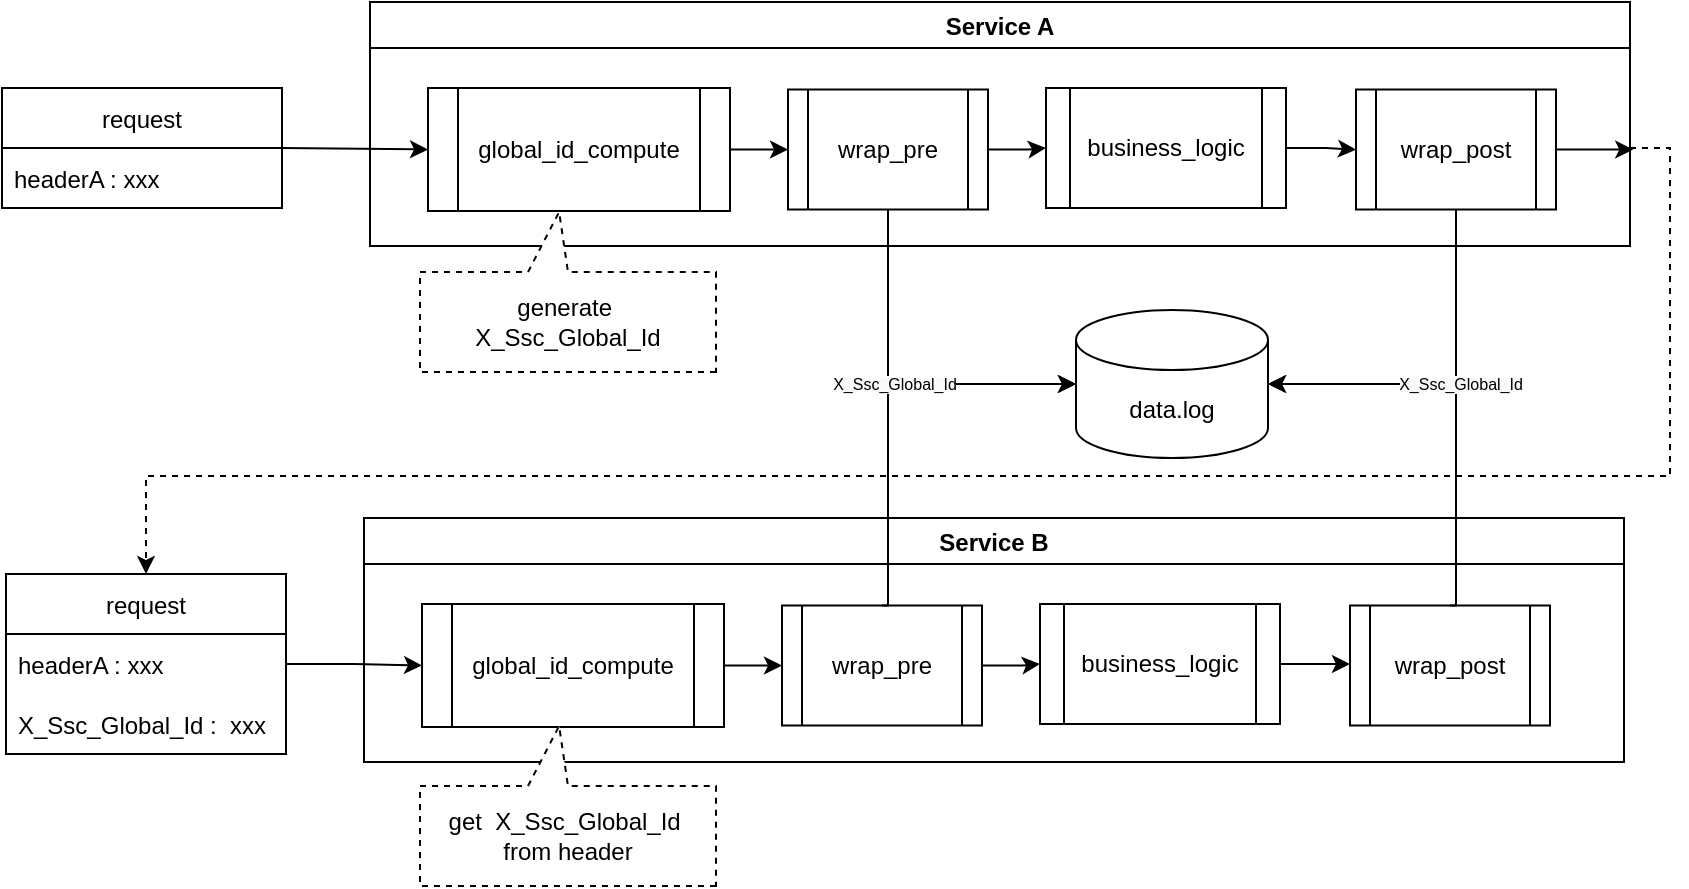 <mxfile version="17.4.6" type="github">
  <diagram id="QvDF3mbYiKVMr7kdvqhT" name="Page-1">
    <mxGraphModel dx="983" dy="548" grid="0" gridSize="10" guides="1" tooltips="1" connect="1" arrows="1" fold="1" page="1" pageScale="1" pageWidth="1169" pageHeight="827" math="0" shadow="0">
      <root>
        <mxCell id="0" />
        <mxCell id="1" parent="0" />
        <mxCell id="o8WecB8PrewY6XZWQQZf-48" style="edgeStyle=orthogonalEdgeStyle;rounded=0;orthogonalLoop=1;jettySize=auto;html=1;entryX=0.5;entryY=0;entryDx=0;entryDy=0;fontSize=8;dashed=1;" parent="1" target="o8WecB8PrewY6XZWQQZf-40" edge="1">
          <mxGeometry relative="1" as="geometry">
            <mxPoint x="903" y="337" as="sourcePoint" />
            <Array as="points">
              <mxPoint x="923" y="337" />
              <mxPoint x="923" y="501" />
              <mxPoint x="161" y="501" />
            </Array>
          </mxGeometry>
        </mxCell>
        <mxCell id="o8WecB8PrewY6XZWQQZf-1" value="Service A" style="swimlane;" parent="1" vertex="1">
          <mxGeometry x="273" y="264" width="630" height="122" as="geometry" />
        </mxCell>
        <mxCell id="o8WecB8PrewY6XZWQQZf-31" style="edgeStyle=orthogonalEdgeStyle;rounded=0;orthogonalLoop=1;jettySize=auto;html=1;exitX=1;exitY=0.5;exitDx=0;exitDy=0;entryX=0;entryY=0.5;entryDx=0;entryDy=0;" parent="o8WecB8PrewY6XZWQQZf-1" source="o8WecB8PrewY6XZWQQZf-11" target="o8WecB8PrewY6XZWQQZf-12" edge="1">
          <mxGeometry relative="1" as="geometry" />
        </mxCell>
        <mxCell id="o8WecB8PrewY6XZWQQZf-11" value="global_id_compute" style="shape=process;whiteSpace=wrap;html=1;backgroundOutline=1;" parent="o8WecB8PrewY6XZWQQZf-1" vertex="1">
          <mxGeometry x="29" y="43" width="151" height="61.5" as="geometry" />
        </mxCell>
        <mxCell id="o8WecB8PrewY6XZWQQZf-32" style="edgeStyle=orthogonalEdgeStyle;rounded=0;orthogonalLoop=1;jettySize=auto;html=1;exitX=1;exitY=0.5;exitDx=0;exitDy=0;" parent="o8WecB8PrewY6XZWQQZf-1" source="o8WecB8PrewY6XZWQQZf-12" target="o8WecB8PrewY6XZWQQZf-13" edge="1">
          <mxGeometry relative="1" as="geometry" />
        </mxCell>
        <mxCell id="o8WecB8PrewY6XZWQQZf-12" value="wrap_pre" style="shape=process;whiteSpace=wrap;html=1;backgroundOutline=1;" parent="o8WecB8PrewY6XZWQQZf-1" vertex="1">
          <mxGeometry x="209" y="43.75" width="100" height="60" as="geometry" />
        </mxCell>
        <mxCell id="o8WecB8PrewY6XZWQQZf-33" style="edgeStyle=orthogonalEdgeStyle;rounded=0;orthogonalLoop=1;jettySize=auto;html=1;exitX=1;exitY=0.5;exitDx=0;exitDy=0;" parent="o8WecB8PrewY6XZWQQZf-1" source="o8WecB8PrewY6XZWQQZf-13" target="o8WecB8PrewY6XZWQQZf-14" edge="1">
          <mxGeometry relative="1" as="geometry" />
        </mxCell>
        <mxCell id="o8WecB8PrewY6XZWQQZf-13" value="business_logic" style="shape=process;whiteSpace=wrap;html=1;backgroundOutline=1;" parent="o8WecB8PrewY6XZWQQZf-1" vertex="1">
          <mxGeometry x="338" y="43" width="120" height="60" as="geometry" />
        </mxCell>
        <mxCell id="o8WecB8PrewY6XZWQQZf-14" value="wrap_post" style="shape=process;whiteSpace=wrap;html=1;backgroundOutline=1;" parent="o8WecB8PrewY6XZWQQZf-1" vertex="1">
          <mxGeometry x="493" y="43.75" width="100" height="60" as="geometry" />
        </mxCell>
        <mxCell id="o8WecB8PrewY6XZWQQZf-15" value="data.log" style="shape=cylinder3;whiteSpace=wrap;html=1;boundedLbl=1;backgroundOutline=1;size=15;" parent="1" vertex="1">
          <mxGeometry x="626" y="418" width="96" height="74" as="geometry" />
        </mxCell>
        <mxCell id="o8WecB8PrewY6XZWQQZf-16" value="Service B" style="swimlane;" parent="1" vertex="1">
          <mxGeometry x="270" y="522" width="630" height="122" as="geometry" />
        </mxCell>
        <mxCell id="o8WecB8PrewY6XZWQQZf-45" style="edgeStyle=orthogonalEdgeStyle;rounded=0;orthogonalLoop=1;jettySize=auto;html=1;exitX=1;exitY=0.5;exitDx=0;exitDy=0;entryX=0;entryY=0.5;entryDx=0;entryDy=0;fontSize=8;" parent="o8WecB8PrewY6XZWQQZf-16" source="o8WecB8PrewY6XZWQQZf-17" target="o8WecB8PrewY6XZWQQZf-18" edge="1">
          <mxGeometry relative="1" as="geometry" />
        </mxCell>
        <mxCell id="o8WecB8PrewY6XZWQQZf-17" value="global_id_compute" style="shape=process;whiteSpace=wrap;html=1;backgroundOutline=1;" parent="o8WecB8PrewY6XZWQQZf-16" vertex="1">
          <mxGeometry x="29" y="43" width="151" height="61.5" as="geometry" />
        </mxCell>
        <mxCell id="o8WecB8PrewY6XZWQQZf-46" style="edgeStyle=orthogonalEdgeStyle;rounded=0;orthogonalLoop=1;jettySize=auto;html=1;exitX=1;exitY=0.5;exitDx=0;exitDy=0;fontSize=8;" parent="o8WecB8PrewY6XZWQQZf-16" source="o8WecB8PrewY6XZWQQZf-18" target="o8WecB8PrewY6XZWQQZf-19" edge="1">
          <mxGeometry relative="1" as="geometry" />
        </mxCell>
        <mxCell id="o8WecB8PrewY6XZWQQZf-18" value="wrap_pre" style="shape=process;whiteSpace=wrap;html=1;backgroundOutline=1;" parent="o8WecB8PrewY6XZWQQZf-16" vertex="1">
          <mxGeometry x="209" y="43.75" width="100" height="60" as="geometry" />
        </mxCell>
        <mxCell id="o8WecB8PrewY6XZWQQZf-47" style="edgeStyle=orthogonalEdgeStyle;rounded=0;orthogonalLoop=1;jettySize=auto;html=1;exitX=1;exitY=0.5;exitDx=0;exitDy=0;entryX=0;entryY=0.5;entryDx=0;entryDy=0;fontSize=8;" parent="o8WecB8PrewY6XZWQQZf-16" source="o8WecB8PrewY6XZWQQZf-19" target="o8WecB8PrewY6XZWQQZf-20" edge="1">
          <mxGeometry relative="1" as="geometry" />
        </mxCell>
        <mxCell id="o8WecB8PrewY6XZWQQZf-19" value="business_logic" style="shape=process;whiteSpace=wrap;html=1;backgroundOutline=1;" parent="o8WecB8PrewY6XZWQQZf-16" vertex="1">
          <mxGeometry x="338" y="43" width="120" height="60" as="geometry" />
        </mxCell>
        <mxCell id="o8WecB8PrewY6XZWQQZf-20" value="wrap_post" style="shape=process;whiteSpace=wrap;html=1;backgroundOutline=1;" parent="o8WecB8PrewY6XZWQQZf-16" vertex="1">
          <mxGeometry x="493" y="43.75" width="100" height="60" as="geometry" />
        </mxCell>
        <mxCell id="o8WecB8PrewY6XZWQQZf-21" style="edgeStyle=orthogonalEdgeStyle;rounded=0;orthogonalLoop=1;jettySize=auto;html=1;exitX=0.5;exitY=1;exitDx=0;exitDy=0;entryX=0;entryY=0.5;entryDx=0;entryDy=0;entryPerimeter=0;" parent="1" source="o8WecB8PrewY6XZWQQZf-12" target="o8WecB8PrewY6XZWQQZf-15" edge="1">
          <mxGeometry relative="1" as="geometry" />
        </mxCell>
        <mxCell id="o8WecB8PrewY6XZWQQZf-23" style="edgeStyle=orthogonalEdgeStyle;rounded=0;orthogonalLoop=1;jettySize=auto;html=1;exitX=0.5;exitY=1;exitDx=0;exitDy=0;entryX=1;entryY=0.5;entryDx=0;entryDy=0;entryPerimeter=0;" parent="1" source="o8WecB8PrewY6XZWQQZf-14" target="o8WecB8PrewY6XZWQQZf-15" edge="1">
          <mxGeometry relative="1" as="geometry" />
        </mxCell>
        <mxCell id="o8WecB8PrewY6XZWQQZf-25" value="request" style="swimlane;fontStyle=0;childLayout=stackLayout;horizontal=1;startSize=30;horizontalStack=0;resizeParent=1;resizeParentMax=0;resizeLast=0;collapsible=1;marginBottom=0;" parent="1" vertex="1">
          <mxGeometry x="89" y="307" width="140" height="60" as="geometry" />
        </mxCell>
        <mxCell id="o8WecB8PrewY6XZWQQZf-26" value="headerA : xxx" style="text;strokeColor=none;fillColor=none;align=left;verticalAlign=middle;spacingLeft=4;spacingRight=4;overflow=hidden;points=[[0,0.5],[1,0.5]];portConstraint=eastwest;rotatable=0;" parent="o8WecB8PrewY6XZWQQZf-25" vertex="1">
          <mxGeometry y="30" width="140" height="30" as="geometry" />
        </mxCell>
        <mxCell id="o8WecB8PrewY6XZWQQZf-30" value="" style="endArrow=classic;html=1;rounded=0;exitX=1;exitY=0.5;exitDx=0;exitDy=0;entryX=0;entryY=0.5;entryDx=0;entryDy=0;" parent="1" source="o8WecB8PrewY6XZWQQZf-25" target="o8WecB8PrewY6XZWQQZf-11" edge="1">
          <mxGeometry width="50" height="50" relative="1" as="geometry">
            <mxPoint x="722" y="529" as="sourcePoint" />
            <mxPoint x="772" y="479" as="targetPoint" />
          </mxGeometry>
        </mxCell>
        <mxCell id="o8WecB8PrewY6XZWQQZf-34" value="generate&amp;nbsp; X_Ssc_Global_Id" style="shape=callout;whiteSpace=wrap;html=1;perimeter=calloutPerimeter;position2=0.53;direction=west;dashed=1;" parent="1" vertex="1">
          <mxGeometry x="298" y="369" width="148" height="80" as="geometry" />
        </mxCell>
        <mxCell id="o8WecB8PrewY6XZWQQZf-36" style="edgeStyle=orthogonalEdgeStyle;rounded=0;orthogonalLoop=1;jettySize=auto;html=1;exitX=0.5;exitY=0;exitDx=0;exitDy=0;entryX=0;entryY=0.5;entryDx=0;entryDy=0;entryPerimeter=0;" parent="1" source="o8WecB8PrewY6XZWQQZf-18" target="o8WecB8PrewY6XZWQQZf-15" edge="1">
          <mxGeometry relative="1" as="geometry">
            <Array as="points">
              <mxPoint x="532" y="566" />
              <mxPoint x="532" y="455" />
            </Array>
          </mxGeometry>
        </mxCell>
        <mxCell id="9QFjrALhcsPB4FAWv0F0-1" value="&lt;span style=&quot;background-color: rgb(248 , 249 , 250)&quot;&gt;&lt;font style=&quot;font-size: 8px&quot;&gt;X_Ssc_Global_Id&lt;/font&gt;&lt;/span&gt;" style="edgeLabel;html=1;align=center;verticalAlign=middle;resizable=0;points=[];fontColor=#000000;fontSize=7;" vertex="1" connectable="0" parent="o8WecB8PrewY6XZWQQZf-36">
          <mxGeometry x="0.495" y="2" relative="1" as="geometry">
            <mxPoint x="-39" y="2" as="offset" />
          </mxGeometry>
        </mxCell>
        <mxCell id="o8WecB8PrewY6XZWQQZf-37" style="edgeStyle=orthogonalEdgeStyle;rounded=0;orthogonalLoop=1;jettySize=auto;html=1;exitX=0.5;exitY=0;exitDx=0;exitDy=0;entryX=1;entryY=0.5;entryDx=0;entryDy=0;entryPerimeter=0;" parent="1" source="o8WecB8PrewY6XZWQQZf-20" target="o8WecB8PrewY6XZWQQZf-15" edge="1">
          <mxGeometry relative="1" as="geometry">
            <Array as="points">
              <mxPoint x="816" y="566" />
              <mxPoint x="816" y="455" />
            </Array>
          </mxGeometry>
        </mxCell>
        <mxCell id="o8WecB8PrewY6XZWQQZf-40" value="request" style="swimlane;fontStyle=0;childLayout=stackLayout;horizontal=1;startSize=30;horizontalStack=0;resizeParent=1;resizeParentMax=0;resizeLast=0;collapsible=1;marginBottom=0;" parent="1" vertex="1">
          <mxGeometry x="91" y="550" width="140" height="90" as="geometry" />
        </mxCell>
        <mxCell id="o8WecB8PrewY6XZWQQZf-41" value="headerA : xxx" style="text;strokeColor=none;fillColor=none;align=left;verticalAlign=middle;spacingLeft=4;spacingRight=4;overflow=hidden;points=[[0,0.5],[1,0.5]];portConstraint=eastwest;rotatable=0;" parent="o8WecB8PrewY6XZWQQZf-40" vertex="1">
          <mxGeometry y="30" width="140" height="30" as="geometry" />
        </mxCell>
        <mxCell id="o8WecB8PrewY6XZWQQZf-43" value="X_Ssc_Global_Id :  xxx" style="text;strokeColor=none;fillColor=none;align=left;verticalAlign=middle;spacingLeft=4;spacingRight=4;overflow=hidden;points=[[0,0.5],[1,0.5]];portConstraint=eastwest;rotatable=0;" parent="o8WecB8PrewY6XZWQQZf-40" vertex="1">
          <mxGeometry y="60" width="140" height="30" as="geometry" />
        </mxCell>
        <mxCell id="o8WecB8PrewY6XZWQQZf-44" style="edgeStyle=orthogonalEdgeStyle;rounded=0;orthogonalLoop=1;jettySize=auto;html=1;exitX=1;exitY=0.5;exitDx=0;exitDy=0;entryX=0;entryY=0.5;entryDx=0;entryDy=0;fontSize=8;" parent="1" source="o8WecB8PrewY6XZWQQZf-41" target="o8WecB8PrewY6XZWQQZf-17" edge="1">
          <mxGeometry relative="1" as="geometry" />
        </mxCell>
        <mxCell id="o8WecB8PrewY6XZWQQZf-49" style="edgeStyle=orthogonalEdgeStyle;rounded=0;orthogonalLoop=1;jettySize=auto;html=1;exitX=1;exitY=0.5;exitDx=0;exitDy=0;fontSize=8;" parent="1" source="o8WecB8PrewY6XZWQQZf-14" edge="1">
          <mxGeometry relative="1" as="geometry">
            <mxPoint x="904.6" y="337.8" as="targetPoint" />
          </mxGeometry>
        </mxCell>
        <mxCell id="o8WecB8PrewY6XZWQQZf-50" value="get&amp;nbsp; X_Ssc_Global_Id&amp;nbsp;&lt;br&gt;from header" style="shape=callout;whiteSpace=wrap;html=1;perimeter=calloutPerimeter;position2=0.53;direction=west;dashed=1;" parent="1" vertex="1">
          <mxGeometry x="298" y="626" width="148" height="80" as="geometry" />
        </mxCell>
        <mxCell id="9QFjrALhcsPB4FAWv0F0-2" value="&lt;span style=&quot;background-color: rgb(248 , 249 , 250)&quot;&gt;&lt;font style=&quot;font-size: 8px&quot;&gt;X_Ssc_Global_Id&lt;/font&gt;&lt;/span&gt;" style="edgeLabel;html=1;align=center;verticalAlign=middle;resizable=0;points=[];fontColor=#000000;fontSize=7;" vertex="1" connectable="0" parent="1">
          <mxGeometry x="818.003" y="454.999" as="geometry" />
        </mxCell>
      </root>
    </mxGraphModel>
  </diagram>
</mxfile>

